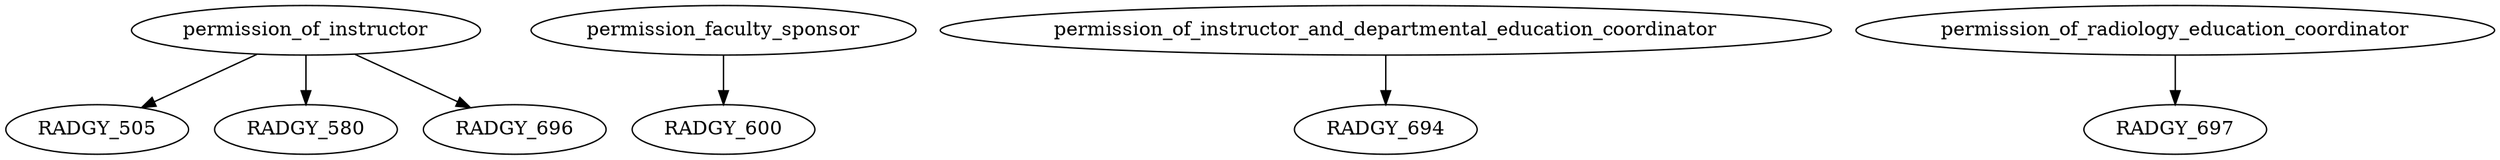 digraph G {
    edge [color=black];
    permission_of_instructor -> RADGY_505;
    edge [color=black];
    permission_of_instructor -> RADGY_580;
    edge [color=black];
    permission_faculty_sponsor -> RADGY_600;
    edge [color=black];
    permission_of_instructor_and_departmental_education_coordinator -> RADGY_694;
    edge [color=black];
    permission_of_instructor -> RADGY_696;
    edge [color=black];
    permission_of_radiology_education_coordinator -> RADGY_697;
}
